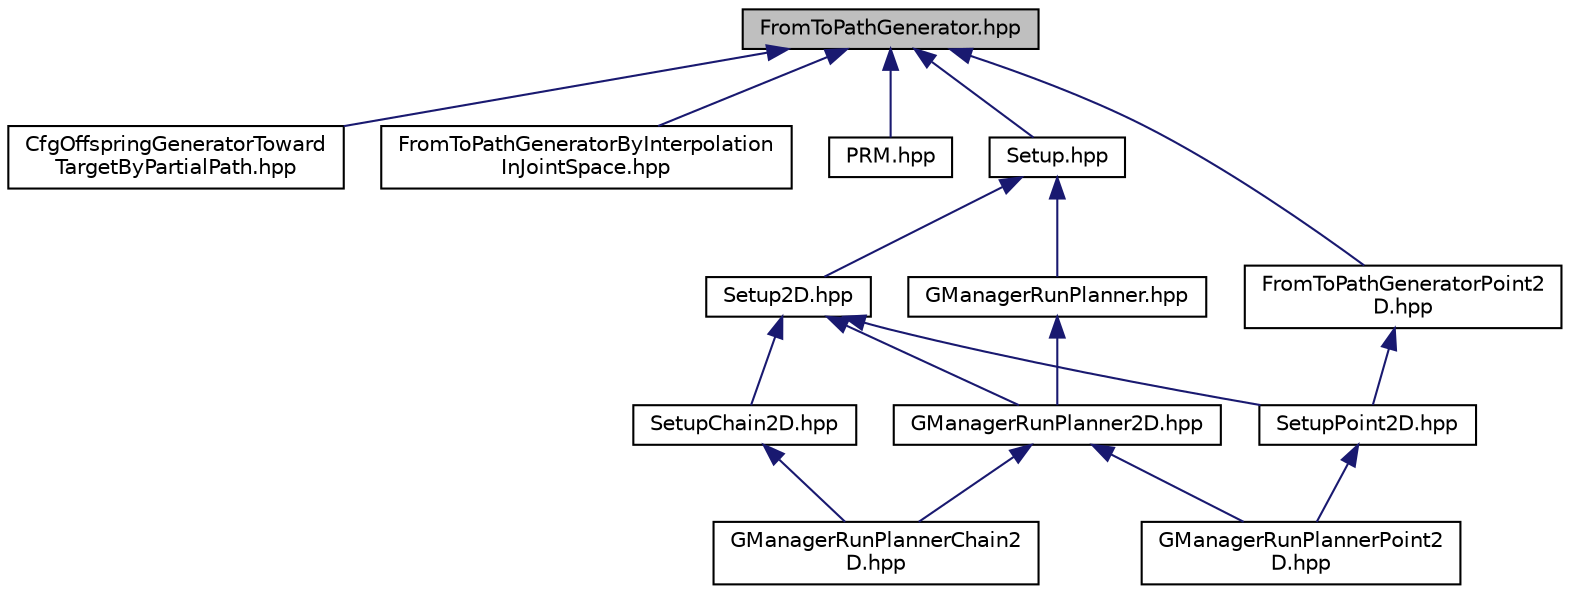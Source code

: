 digraph "FromToPathGenerator.hpp"
{
  bgcolor="transparent";
  edge [fontname="Helvetica",fontsize="10",labelfontname="Helvetica",labelfontsize="10"];
  node [fontname="Helvetica",fontsize="10",shape=record];
  Node1 [label="FromToPathGenerator.hpp",height=0.2,width=0.4,color="black", fillcolor="grey75", style="filled", fontcolor="black"];
  Node1 -> Node2 [dir="back",color="midnightblue",fontsize="10",style="solid",fontname="Helvetica"];
  Node2 [label="CfgOffspringGeneratorToward\lTargetByPartialPath.hpp",height=0.2,width=0.4,color="black",URL="$CfgOffspringGeneratorTowardTargetByPartialPath_8hpp.html"];
  Node1 -> Node3 [dir="back",color="midnightblue",fontsize="10",style="solid",fontname="Helvetica"];
  Node3 [label="FromToPathGeneratorByInterpolation\lInJointSpace.hpp",height=0.2,width=0.4,color="black",URL="$FromToPathGeneratorByInterpolationInJointSpace_8hpp.html"];
  Node1 -> Node4 [dir="back",color="midnightblue",fontsize="10",style="solid",fontname="Helvetica"];
  Node4 [label="PRM.hpp",height=0.2,width=0.4,color="black",URL="$PRM_8hpp.html"];
  Node1 -> Node5 [dir="back",color="midnightblue",fontsize="10",style="solid",fontname="Helvetica"];
  Node5 [label="Setup.hpp",height=0.2,width=0.4,color="black",URL="$Setup_8hpp.html"];
  Node5 -> Node6 [dir="back",color="midnightblue",fontsize="10",style="solid",fontname="Helvetica"];
  Node6 [label="GManagerRunPlanner.hpp",height=0.2,width=0.4,color="black",URL="$GManagerRunPlanner_8hpp.html"];
  Node6 -> Node7 [dir="back",color="midnightblue",fontsize="10",style="solid",fontname="Helvetica"];
  Node7 [label="GManagerRunPlanner2D.hpp",height=0.2,width=0.4,color="black",URL="$GManagerRunPlanner2D_8hpp.html"];
  Node7 -> Node8 [dir="back",color="midnightblue",fontsize="10",style="solid",fontname="Helvetica"];
  Node8 [label="GManagerRunPlannerChain2\lD.hpp",height=0.2,width=0.4,color="black",URL="$GManagerRunPlannerChain2D_8hpp.html"];
  Node7 -> Node9 [dir="back",color="midnightblue",fontsize="10",style="solid",fontname="Helvetica"];
  Node9 [label="GManagerRunPlannerPoint2\lD.hpp",height=0.2,width=0.4,color="black",URL="$GManagerRunPlannerPoint2D_8hpp.html"];
  Node5 -> Node10 [dir="back",color="midnightblue",fontsize="10",style="solid",fontname="Helvetica"];
  Node10 [label="Setup2D.hpp",height=0.2,width=0.4,color="black",URL="$Setup2D_8hpp.html"];
  Node10 -> Node7 [dir="back",color="midnightblue",fontsize="10",style="solid",fontname="Helvetica"];
  Node10 -> Node11 [dir="back",color="midnightblue",fontsize="10",style="solid",fontname="Helvetica"];
  Node11 [label="SetupChain2D.hpp",height=0.2,width=0.4,color="black",URL="$SetupChain2D_8hpp.html"];
  Node11 -> Node8 [dir="back",color="midnightblue",fontsize="10",style="solid",fontname="Helvetica"];
  Node10 -> Node12 [dir="back",color="midnightblue",fontsize="10",style="solid",fontname="Helvetica"];
  Node12 [label="SetupPoint2D.hpp",height=0.2,width=0.4,color="black",URL="$SetupPoint2D_8hpp.html"];
  Node12 -> Node9 [dir="back",color="midnightblue",fontsize="10",style="solid",fontname="Helvetica"];
  Node1 -> Node13 [dir="back",color="midnightblue",fontsize="10",style="solid",fontname="Helvetica"];
  Node13 [label="FromToPathGeneratorPoint2\lD.hpp",height=0.2,width=0.4,color="black",URL="$FromToPathGeneratorPoint2D_8hpp.html"];
  Node13 -> Node12 [dir="back",color="midnightblue",fontsize="10",style="solid",fontname="Helvetica"];
}
